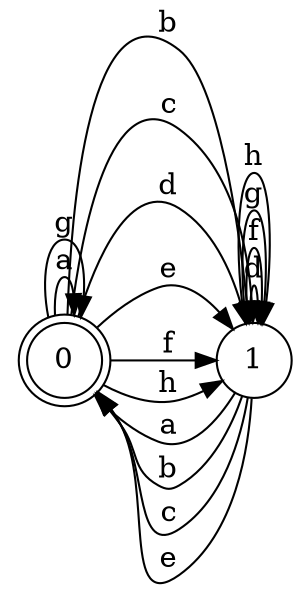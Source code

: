 digraph n2_3 {
__start0 [label="" shape="none"];

rankdir=LR;
size="8,5";

s0 [style="rounded,filled", color="black", fillcolor="white" shape="doublecircle", label="0"];
s1 [style="filled", color="black", fillcolor="white" shape="circle", label="1"];
s0 -> s0 [label="a"];
s0 -> s1 [label="b"];
s0 -> s1 [label="c"];
s0 -> s1 [label="d"];
s0 -> s1 [label="e"];
s0 -> s1 [label="f"];
s0 -> s0 [label="g"];
s0 -> s1 [label="h"];
s1 -> s0 [label="a"];
s1 -> s0 [label="b"];
s1 -> s0 [label="c"];
s1 -> s1 [label="d"];
s1 -> s0 [label="e"];
s1 -> s1 [label="f"];
s1 -> s1 [label="g"];
s1 -> s1 [label="h"];

}